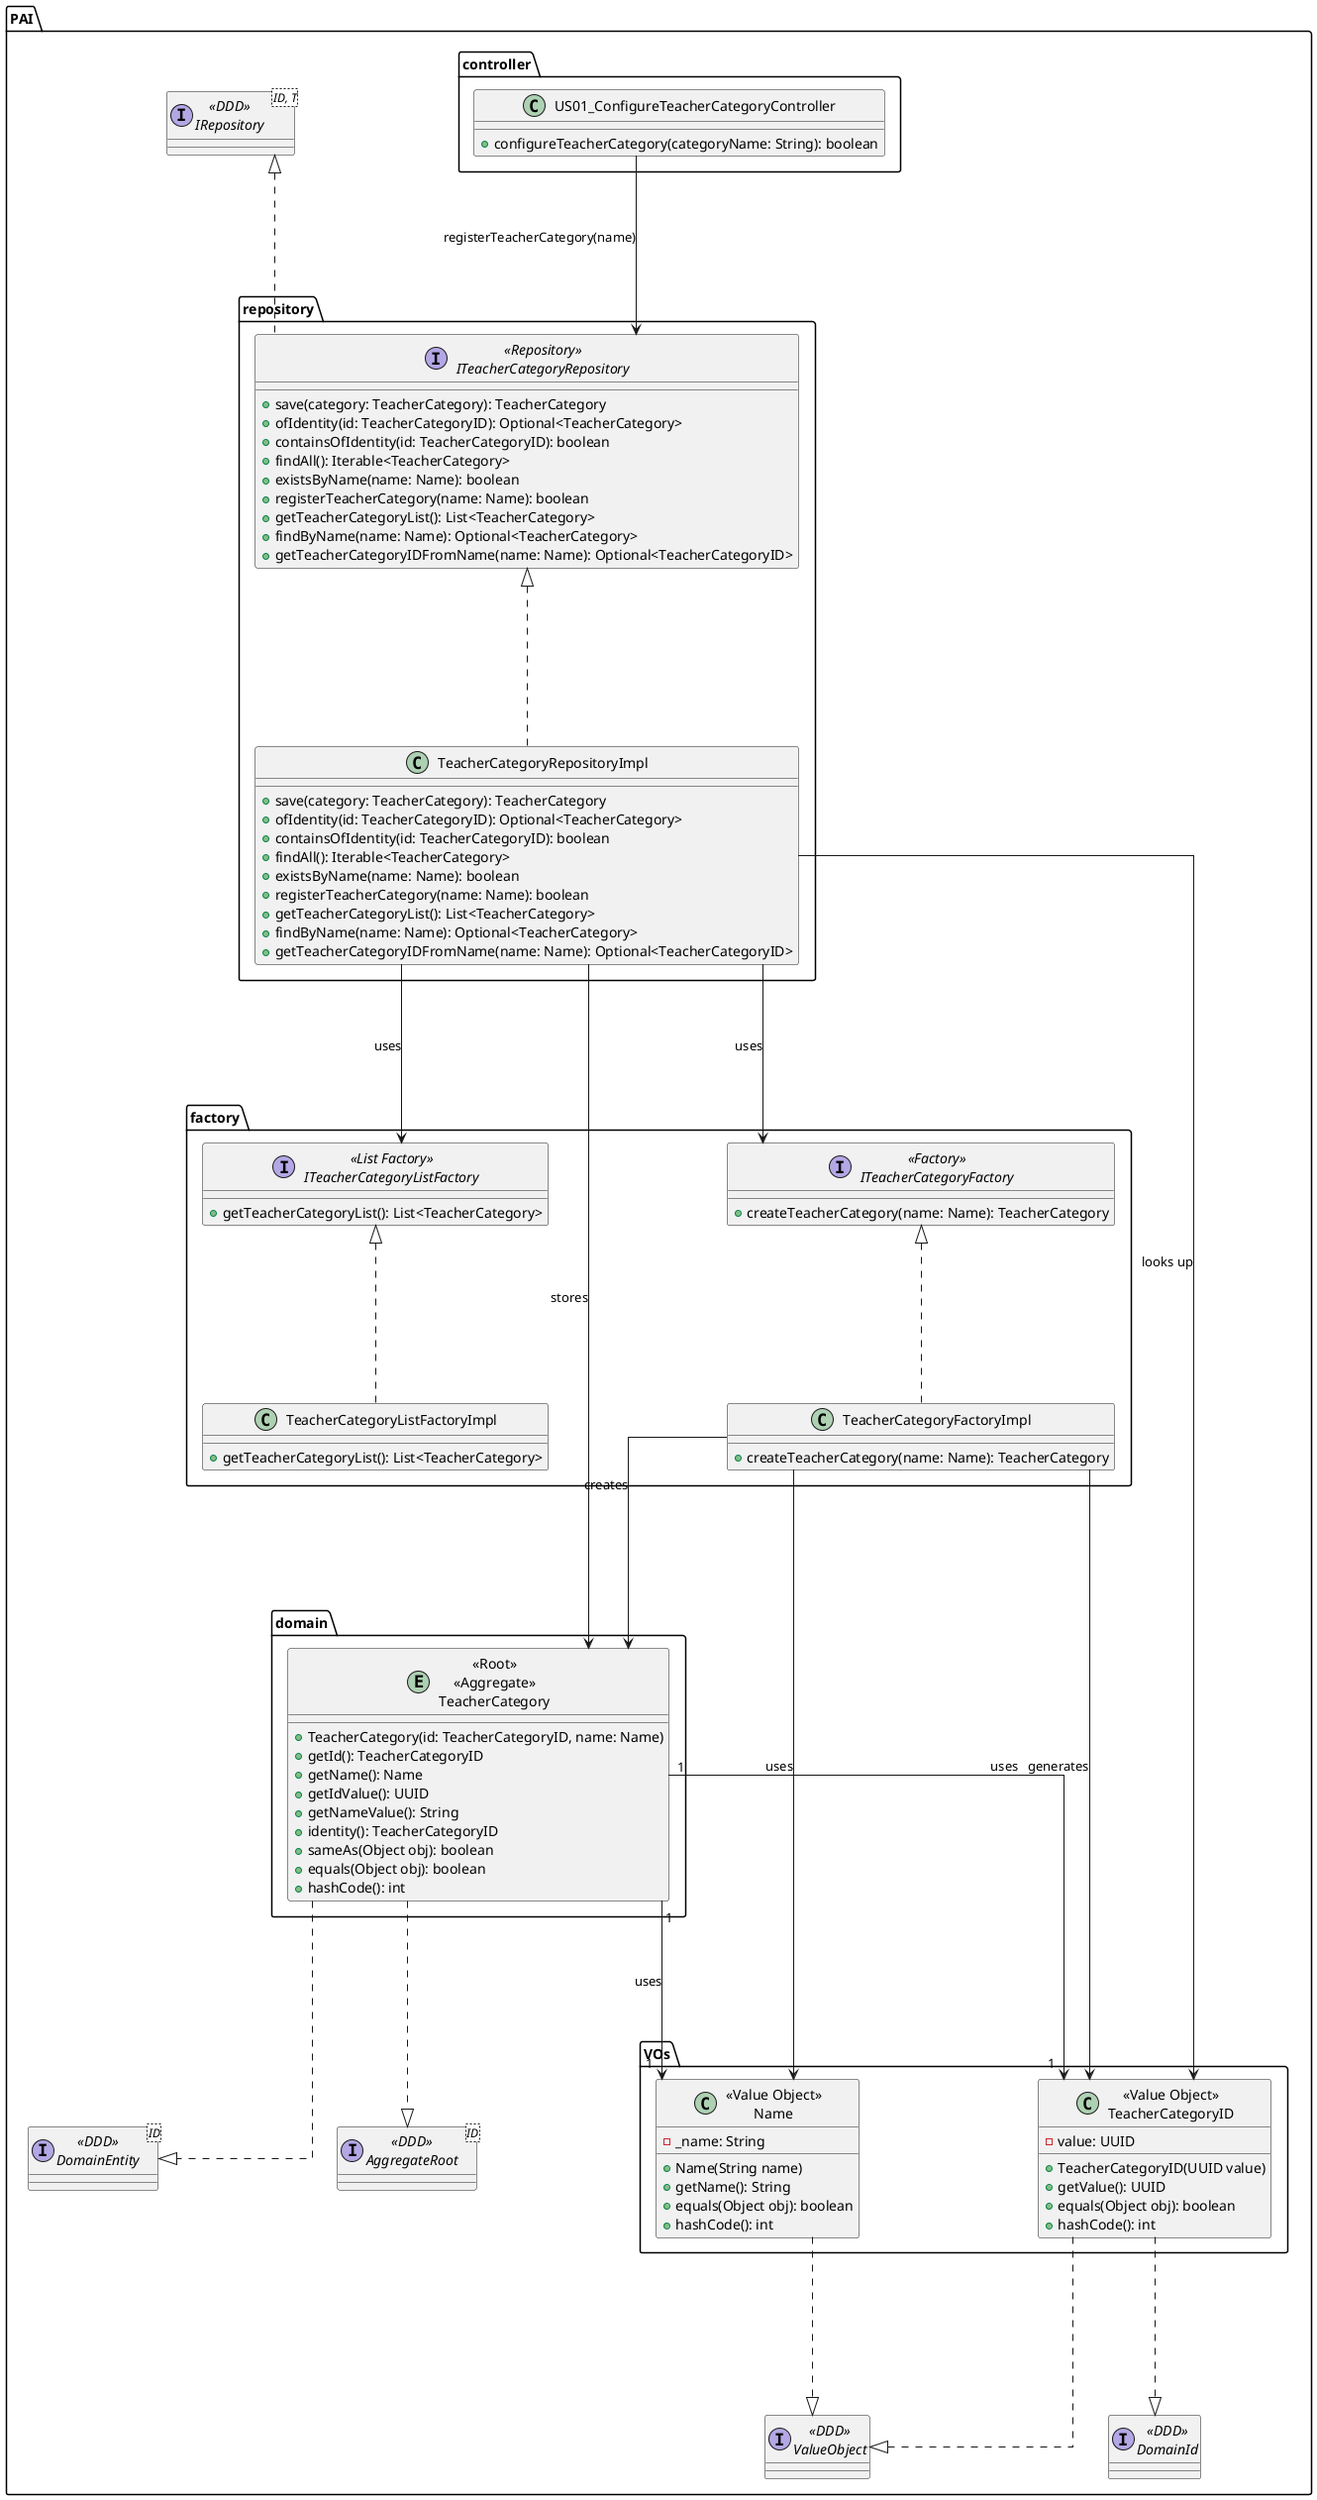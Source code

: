 @startuml

skinparam ranksep 180
skinparam linetype ortho
skinparam nodesep 180

package "PAI" {

  ' ======= DDD Base Interfaces =======
  interface "<<DDD>>\nAggregateRoot<ID>" as IAggregateRoot
  interface "<<DDD>>\nDomainEntity<ID>" as IDomainEntity
  interface "<<DDD>>\nValueObject" as IValueObject
  interface "<<DDD>>\nDomainId" as IDomainId
  interface "<<DDD>>\nIRepository<ID, T>" as IRepository

  ' ======= AGGREGATE =======
  package "domain" {
    entity "<<Root>>\n<<Aggregate>>\nTeacherCategory" as TCA {
      + TeacherCategory(id: TeacherCategoryID, name: Name)
      + getId(): TeacherCategoryID
      + getName(): Name
      + getIdValue(): UUID
      + getNameValue(): String
      + identity(): TeacherCategoryID
      + sameAs(Object obj): boolean
      + equals(Object obj): boolean
      + hashCode(): int
    }
  }

  ' ======= VALUE OBJECTS =======
  package "VOs" {
    class "<<Value Object>>\nName" as VOName {
      - _name: String
      + Name(String name)
      + getName(): String
      + equals(Object obj): boolean
      + hashCode(): int
    }

    class "<<Value Object>>\nTeacherCategoryID" as VOId {
      - value: UUID
      + TeacherCategoryID(UUID value)
      + getValue(): UUID
      + equals(Object obj): boolean
      + hashCode(): int
    }

    VOId ..|> IDomainId
    VOId ..|> IValueObject
    VOName ..|> IValueObject
  }

  ' Associations
  TCA "1" --> "1" VOName : uses
  TCA "1" --> "1" VOId : uses
  TCA ..|> IAggregateRoot
  TCA ..|> IDomainEntity

  ' ======= FACTORY =======
  package "factory" {
    interface "<<Factory>>\nITeacherCategoryFactory" as IFactory {
      + createTeacherCategory(name: Name): TeacherCategory
    }

    class "TeacherCategoryFactoryImpl" as FactoryImpl {
      + createTeacherCategory(name: Name): TeacherCategory
    }

    IFactory <|.. FactoryImpl
    FactoryImpl --> TCA : creates
    FactoryImpl --> VOName : uses
    FactoryImpl --> VOId : generates

    interface "<<List Factory>>\nITeacherCategoryListFactory" as IListFactory {
      + getTeacherCategoryList(): List<TeacherCategory>
    }

    class "TeacherCategoryListFactoryImpl" as ListFactoryImpl {
      + getTeacherCategoryList(): List<TeacherCategory>
    }

    IListFactory <|.. ListFactoryImpl
  }

  ' ======= REPOSITORY =======
  package "repository" {
    interface "<<Repository>>\nITeacherCategoryRepository" as IRepo {
      + save(category: TeacherCategory): TeacherCategory
      + ofIdentity(id: TeacherCategoryID): Optional<TeacherCategory>
      + containsOfIdentity(id: TeacherCategoryID): boolean
      + findAll(): Iterable<TeacherCategory>
      + existsByName(name: Name): boolean
      + registerTeacherCategory(name: Name): boolean
      + getTeacherCategoryList(): List<TeacherCategory>
      + findByName(name: Name): Optional<TeacherCategory>
      + getTeacherCategoryIDFromName(name: Name): Optional<TeacherCategoryID>
    }

    class "TeacherCategoryRepositoryImpl" as RepoImpl {
      + save(category: TeacherCategory): TeacherCategory
      + ofIdentity(id: TeacherCategoryID): Optional<TeacherCategory>
      + containsOfIdentity(id: TeacherCategoryID): boolean
      + findAll(): Iterable<TeacherCategory>
      + existsByName(name: Name): boolean
      + registerTeacherCategory(name: Name): boolean
      + getTeacherCategoryList(): List<TeacherCategory>
      + findByName(name: Name): Optional<TeacherCategory>
      + getTeacherCategoryIDFromName(name: Name): Optional<TeacherCategoryID>
    }

    IRepository <|.. IRepo
    IRepo <|.. RepoImpl

    RepoImpl --> TCA : stores
    RepoImpl --> VOId : looks up
    RepoImpl --> IFactory : uses
    RepoImpl --> IListFactory : uses
  }

  ' ======= CONTROLLER =======
  package "controller" {
    class "US01_ConfigureTeacherCategoryController" as Controller {
      + configureTeacherCategory(categoryName: String): boolean
    }

    Controller --> IRepo : registerTeacherCategory(name)
  }
}

@enduml
